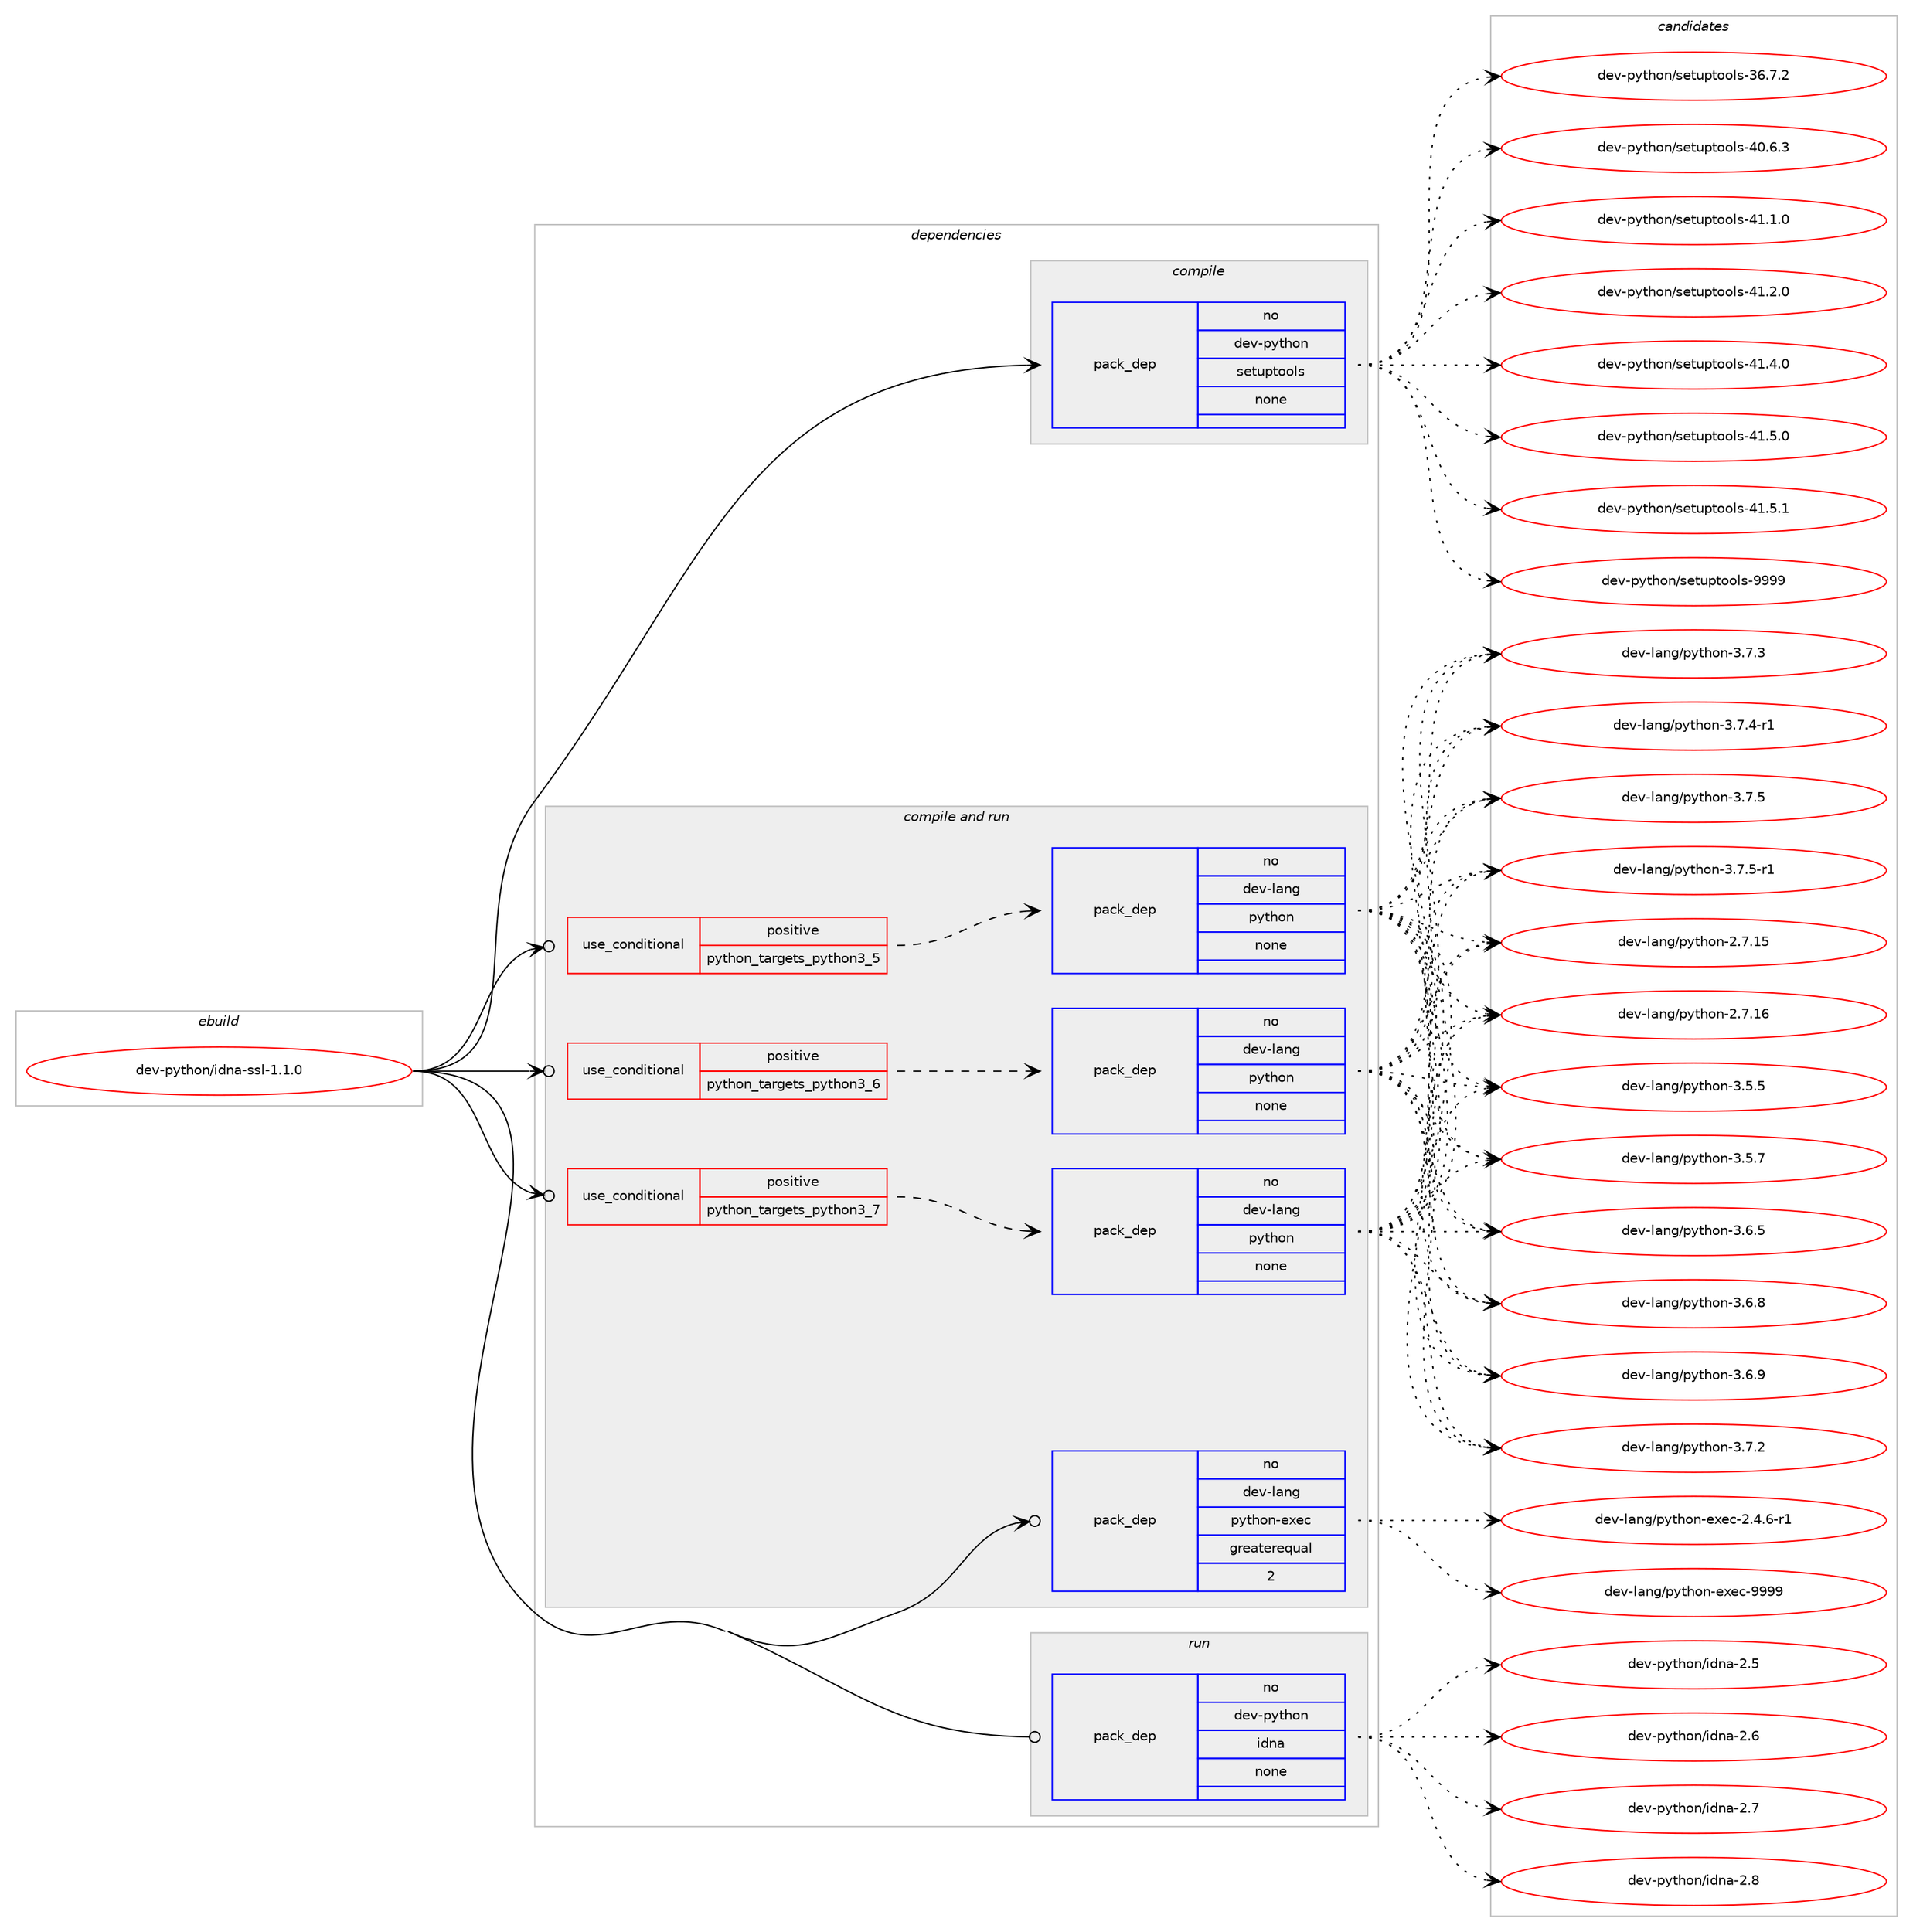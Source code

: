digraph prolog {

# *************
# Graph options
# *************

newrank=true;
concentrate=true;
compound=true;
graph [rankdir=LR,fontname=Helvetica,fontsize=10,ranksep=1.5];#, ranksep=2.5, nodesep=0.2];
edge  [arrowhead=vee];
node  [fontname=Helvetica,fontsize=10];

# **********
# The ebuild
# **********

subgraph cluster_leftcol {
color=gray;
rank=same;
label=<<i>ebuild</i>>;
id [label="dev-python/idna-ssl-1.1.0", color=red, width=4, href="../dev-python/idna-ssl-1.1.0.svg"];
}

# ****************
# The dependencies
# ****************

subgraph cluster_midcol {
color=gray;
label=<<i>dependencies</i>>;
subgraph cluster_compile {
fillcolor="#eeeeee";
style=filled;
label=<<i>compile</i>>;
subgraph pack456626 {
dependency609191 [label=<<TABLE BORDER="0" CELLBORDER="1" CELLSPACING="0" CELLPADDING="4" WIDTH="220"><TR><TD ROWSPAN="6" CELLPADDING="30">pack_dep</TD></TR><TR><TD WIDTH="110">no</TD></TR><TR><TD>dev-python</TD></TR><TR><TD>setuptools</TD></TR><TR><TD>none</TD></TR><TR><TD></TD></TR></TABLE>>, shape=none, color=blue];
}
id:e -> dependency609191:w [weight=20,style="solid",arrowhead="vee"];
}
subgraph cluster_compileandrun {
fillcolor="#eeeeee";
style=filled;
label=<<i>compile and run</i>>;
subgraph cond140766 {
dependency609192 [label=<<TABLE BORDER="0" CELLBORDER="1" CELLSPACING="0" CELLPADDING="4"><TR><TD ROWSPAN="3" CELLPADDING="10">use_conditional</TD></TR><TR><TD>positive</TD></TR><TR><TD>python_targets_python3_5</TD></TR></TABLE>>, shape=none, color=red];
subgraph pack456627 {
dependency609193 [label=<<TABLE BORDER="0" CELLBORDER="1" CELLSPACING="0" CELLPADDING="4" WIDTH="220"><TR><TD ROWSPAN="6" CELLPADDING="30">pack_dep</TD></TR><TR><TD WIDTH="110">no</TD></TR><TR><TD>dev-lang</TD></TR><TR><TD>python</TD></TR><TR><TD>none</TD></TR><TR><TD></TD></TR></TABLE>>, shape=none, color=blue];
}
dependency609192:e -> dependency609193:w [weight=20,style="dashed",arrowhead="vee"];
}
id:e -> dependency609192:w [weight=20,style="solid",arrowhead="odotvee"];
subgraph cond140767 {
dependency609194 [label=<<TABLE BORDER="0" CELLBORDER="1" CELLSPACING="0" CELLPADDING="4"><TR><TD ROWSPAN="3" CELLPADDING="10">use_conditional</TD></TR><TR><TD>positive</TD></TR><TR><TD>python_targets_python3_6</TD></TR></TABLE>>, shape=none, color=red];
subgraph pack456628 {
dependency609195 [label=<<TABLE BORDER="0" CELLBORDER="1" CELLSPACING="0" CELLPADDING="4" WIDTH="220"><TR><TD ROWSPAN="6" CELLPADDING="30">pack_dep</TD></TR><TR><TD WIDTH="110">no</TD></TR><TR><TD>dev-lang</TD></TR><TR><TD>python</TD></TR><TR><TD>none</TD></TR><TR><TD></TD></TR></TABLE>>, shape=none, color=blue];
}
dependency609194:e -> dependency609195:w [weight=20,style="dashed",arrowhead="vee"];
}
id:e -> dependency609194:w [weight=20,style="solid",arrowhead="odotvee"];
subgraph cond140768 {
dependency609196 [label=<<TABLE BORDER="0" CELLBORDER="1" CELLSPACING="0" CELLPADDING="4"><TR><TD ROWSPAN="3" CELLPADDING="10">use_conditional</TD></TR><TR><TD>positive</TD></TR><TR><TD>python_targets_python3_7</TD></TR></TABLE>>, shape=none, color=red];
subgraph pack456629 {
dependency609197 [label=<<TABLE BORDER="0" CELLBORDER="1" CELLSPACING="0" CELLPADDING="4" WIDTH="220"><TR><TD ROWSPAN="6" CELLPADDING="30">pack_dep</TD></TR><TR><TD WIDTH="110">no</TD></TR><TR><TD>dev-lang</TD></TR><TR><TD>python</TD></TR><TR><TD>none</TD></TR><TR><TD></TD></TR></TABLE>>, shape=none, color=blue];
}
dependency609196:e -> dependency609197:w [weight=20,style="dashed",arrowhead="vee"];
}
id:e -> dependency609196:w [weight=20,style="solid",arrowhead="odotvee"];
subgraph pack456630 {
dependency609198 [label=<<TABLE BORDER="0" CELLBORDER="1" CELLSPACING="0" CELLPADDING="4" WIDTH="220"><TR><TD ROWSPAN="6" CELLPADDING="30">pack_dep</TD></TR><TR><TD WIDTH="110">no</TD></TR><TR><TD>dev-lang</TD></TR><TR><TD>python-exec</TD></TR><TR><TD>greaterequal</TD></TR><TR><TD>2</TD></TR></TABLE>>, shape=none, color=blue];
}
id:e -> dependency609198:w [weight=20,style="solid",arrowhead="odotvee"];
}
subgraph cluster_run {
fillcolor="#eeeeee";
style=filled;
label=<<i>run</i>>;
subgraph pack456631 {
dependency609199 [label=<<TABLE BORDER="0" CELLBORDER="1" CELLSPACING="0" CELLPADDING="4" WIDTH="220"><TR><TD ROWSPAN="6" CELLPADDING="30">pack_dep</TD></TR><TR><TD WIDTH="110">no</TD></TR><TR><TD>dev-python</TD></TR><TR><TD>idna</TD></TR><TR><TD>none</TD></TR><TR><TD></TD></TR></TABLE>>, shape=none, color=blue];
}
id:e -> dependency609199:w [weight=20,style="solid",arrowhead="odot"];
}
}

# **************
# The candidates
# **************

subgraph cluster_choices {
rank=same;
color=gray;
label=<<i>candidates</i>>;

subgraph choice456626 {
color=black;
nodesep=1;
choice100101118451121211161041111104711510111611711211611111110811545515446554650 [label="dev-python/setuptools-36.7.2", color=red, width=4,href="../dev-python/setuptools-36.7.2.svg"];
choice100101118451121211161041111104711510111611711211611111110811545524846544651 [label="dev-python/setuptools-40.6.3", color=red, width=4,href="../dev-python/setuptools-40.6.3.svg"];
choice100101118451121211161041111104711510111611711211611111110811545524946494648 [label="dev-python/setuptools-41.1.0", color=red, width=4,href="../dev-python/setuptools-41.1.0.svg"];
choice100101118451121211161041111104711510111611711211611111110811545524946504648 [label="dev-python/setuptools-41.2.0", color=red, width=4,href="../dev-python/setuptools-41.2.0.svg"];
choice100101118451121211161041111104711510111611711211611111110811545524946524648 [label="dev-python/setuptools-41.4.0", color=red, width=4,href="../dev-python/setuptools-41.4.0.svg"];
choice100101118451121211161041111104711510111611711211611111110811545524946534648 [label="dev-python/setuptools-41.5.0", color=red, width=4,href="../dev-python/setuptools-41.5.0.svg"];
choice100101118451121211161041111104711510111611711211611111110811545524946534649 [label="dev-python/setuptools-41.5.1", color=red, width=4,href="../dev-python/setuptools-41.5.1.svg"];
choice10010111845112121116104111110471151011161171121161111111081154557575757 [label="dev-python/setuptools-9999", color=red, width=4,href="../dev-python/setuptools-9999.svg"];
dependency609191:e -> choice100101118451121211161041111104711510111611711211611111110811545515446554650:w [style=dotted,weight="100"];
dependency609191:e -> choice100101118451121211161041111104711510111611711211611111110811545524846544651:w [style=dotted,weight="100"];
dependency609191:e -> choice100101118451121211161041111104711510111611711211611111110811545524946494648:w [style=dotted,weight="100"];
dependency609191:e -> choice100101118451121211161041111104711510111611711211611111110811545524946504648:w [style=dotted,weight="100"];
dependency609191:e -> choice100101118451121211161041111104711510111611711211611111110811545524946524648:w [style=dotted,weight="100"];
dependency609191:e -> choice100101118451121211161041111104711510111611711211611111110811545524946534648:w [style=dotted,weight="100"];
dependency609191:e -> choice100101118451121211161041111104711510111611711211611111110811545524946534649:w [style=dotted,weight="100"];
dependency609191:e -> choice10010111845112121116104111110471151011161171121161111111081154557575757:w [style=dotted,weight="100"];
}
subgraph choice456627 {
color=black;
nodesep=1;
choice10010111845108971101034711212111610411111045504655464953 [label="dev-lang/python-2.7.15", color=red, width=4,href="../dev-lang/python-2.7.15.svg"];
choice10010111845108971101034711212111610411111045504655464954 [label="dev-lang/python-2.7.16", color=red, width=4,href="../dev-lang/python-2.7.16.svg"];
choice100101118451089711010347112121116104111110455146534653 [label="dev-lang/python-3.5.5", color=red, width=4,href="../dev-lang/python-3.5.5.svg"];
choice100101118451089711010347112121116104111110455146534655 [label="dev-lang/python-3.5.7", color=red, width=4,href="../dev-lang/python-3.5.7.svg"];
choice100101118451089711010347112121116104111110455146544653 [label="dev-lang/python-3.6.5", color=red, width=4,href="../dev-lang/python-3.6.5.svg"];
choice100101118451089711010347112121116104111110455146544656 [label="dev-lang/python-3.6.8", color=red, width=4,href="../dev-lang/python-3.6.8.svg"];
choice100101118451089711010347112121116104111110455146544657 [label="dev-lang/python-3.6.9", color=red, width=4,href="../dev-lang/python-3.6.9.svg"];
choice100101118451089711010347112121116104111110455146554650 [label="dev-lang/python-3.7.2", color=red, width=4,href="../dev-lang/python-3.7.2.svg"];
choice100101118451089711010347112121116104111110455146554651 [label="dev-lang/python-3.7.3", color=red, width=4,href="../dev-lang/python-3.7.3.svg"];
choice1001011184510897110103471121211161041111104551465546524511449 [label="dev-lang/python-3.7.4-r1", color=red, width=4,href="../dev-lang/python-3.7.4-r1.svg"];
choice100101118451089711010347112121116104111110455146554653 [label="dev-lang/python-3.7.5", color=red, width=4,href="../dev-lang/python-3.7.5.svg"];
choice1001011184510897110103471121211161041111104551465546534511449 [label="dev-lang/python-3.7.5-r1", color=red, width=4,href="../dev-lang/python-3.7.5-r1.svg"];
dependency609193:e -> choice10010111845108971101034711212111610411111045504655464953:w [style=dotted,weight="100"];
dependency609193:e -> choice10010111845108971101034711212111610411111045504655464954:w [style=dotted,weight="100"];
dependency609193:e -> choice100101118451089711010347112121116104111110455146534653:w [style=dotted,weight="100"];
dependency609193:e -> choice100101118451089711010347112121116104111110455146534655:w [style=dotted,weight="100"];
dependency609193:e -> choice100101118451089711010347112121116104111110455146544653:w [style=dotted,weight="100"];
dependency609193:e -> choice100101118451089711010347112121116104111110455146544656:w [style=dotted,weight="100"];
dependency609193:e -> choice100101118451089711010347112121116104111110455146544657:w [style=dotted,weight="100"];
dependency609193:e -> choice100101118451089711010347112121116104111110455146554650:w [style=dotted,weight="100"];
dependency609193:e -> choice100101118451089711010347112121116104111110455146554651:w [style=dotted,weight="100"];
dependency609193:e -> choice1001011184510897110103471121211161041111104551465546524511449:w [style=dotted,weight="100"];
dependency609193:e -> choice100101118451089711010347112121116104111110455146554653:w [style=dotted,weight="100"];
dependency609193:e -> choice1001011184510897110103471121211161041111104551465546534511449:w [style=dotted,weight="100"];
}
subgraph choice456628 {
color=black;
nodesep=1;
choice10010111845108971101034711212111610411111045504655464953 [label="dev-lang/python-2.7.15", color=red, width=4,href="../dev-lang/python-2.7.15.svg"];
choice10010111845108971101034711212111610411111045504655464954 [label="dev-lang/python-2.7.16", color=red, width=4,href="../dev-lang/python-2.7.16.svg"];
choice100101118451089711010347112121116104111110455146534653 [label="dev-lang/python-3.5.5", color=red, width=4,href="../dev-lang/python-3.5.5.svg"];
choice100101118451089711010347112121116104111110455146534655 [label="dev-lang/python-3.5.7", color=red, width=4,href="../dev-lang/python-3.5.7.svg"];
choice100101118451089711010347112121116104111110455146544653 [label="dev-lang/python-3.6.5", color=red, width=4,href="../dev-lang/python-3.6.5.svg"];
choice100101118451089711010347112121116104111110455146544656 [label="dev-lang/python-3.6.8", color=red, width=4,href="../dev-lang/python-3.6.8.svg"];
choice100101118451089711010347112121116104111110455146544657 [label="dev-lang/python-3.6.9", color=red, width=4,href="../dev-lang/python-3.6.9.svg"];
choice100101118451089711010347112121116104111110455146554650 [label="dev-lang/python-3.7.2", color=red, width=4,href="../dev-lang/python-3.7.2.svg"];
choice100101118451089711010347112121116104111110455146554651 [label="dev-lang/python-3.7.3", color=red, width=4,href="../dev-lang/python-3.7.3.svg"];
choice1001011184510897110103471121211161041111104551465546524511449 [label="dev-lang/python-3.7.4-r1", color=red, width=4,href="../dev-lang/python-3.7.4-r1.svg"];
choice100101118451089711010347112121116104111110455146554653 [label="dev-lang/python-3.7.5", color=red, width=4,href="../dev-lang/python-3.7.5.svg"];
choice1001011184510897110103471121211161041111104551465546534511449 [label="dev-lang/python-3.7.5-r1", color=red, width=4,href="../dev-lang/python-3.7.5-r1.svg"];
dependency609195:e -> choice10010111845108971101034711212111610411111045504655464953:w [style=dotted,weight="100"];
dependency609195:e -> choice10010111845108971101034711212111610411111045504655464954:w [style=dotted,weight="100"];
dependency609195:e -> choice100101118451089711010347112121116104111110455146534653:w [style=dotted,weight="100"];
dependency609195:e -> choice100101118451089711010347112121116104111110455146534655:w [style=dotted,weight="100"];
dependency609195:e -> choice100101118451089711010347112121116104111110455146544653:w [style=dotted,weight="100"];
dependency609195:e -> choice100101118451089711010347112121116104111110455146544656:w [style=dotted,weight="100"];
dependency609195:e -> choice100101118451089711010347112121116104111110455146544657:w [style=dotted,weight="100"];
dependency609195:e -> choice100101118451089711010347112121116104111110455146554650:w [style=dotted,weight="100"];
dependency609195:e -> choice100101118451089711010347112121116104111110455146554651:w [style=dotted,weight="100"];
dependency609195:e -> choice1001011184510897110103471121211161041111104551465546524511449:w [style=dotted,weight="100"];
dependency609195:e -> choice100101118451089711010347112121116104111110455146554653:w [style=dotted,weight="100"];
dependency609195:e -> choice1001011184510897110103471121211161041111104551465546534511449:w [style=dotted,weight="100"];
}
subgraph choice456629 {
color=black;
nodesep=1;
choice10010111845108971101034711212111610411111045504655464953 [label="dev-lang/python-2.7.15", color=red, width=4,href="../dev-lang/python-2.7.15.svg"];
choice10010111845108971101034711212111610411111045504655464954 [label="dev-lang/python-2.7.16", color=red, width=4,href="../dev-lang/python-2.7.16.svg"];
choice100101118451089711010347112121116104111110455146534653 [label="dev-lang/python-3.5.5", color=red, width=4,href="../dev-lang/python-3.5.5.svg"];
choice100101118451089711010347112121116104111110455146534655 [label="dev-lang/python-3.5.7", color=red, width=4,href="../dev-lang/python-3.5.7.svg"];
choice100101118451089711010347112121116104111110455146544653 [label="dev-lang/python-3.6.5", color=red, width=4,href="../dev-lang/python-3.6.5.svg"];
choice100101118451089711010347112121116104111110455146544656 [label="dev-lang/python-3.6.8", color=red, width=4,href="../dev-lang/python-3.6.8.svg"];
choice100101118451089711010347112121116104111110455146544657 [label="dev-lang/python-3.6.9", color=red, width=4,href="../dev-lang/python-3.6.9.svg"];
choice100101118451089711010347112121116104111110455146554650 [label="dev-lang/python-3.7.2", color=red, width=4,href="../dev-lang/python-3.7.2.svg"];
choice100101118451089711010347112121116104111110455146554651 [label="dev-lang/python-3.7.3", color=red, width=4,href="../dev-lang/python-3.7.3.svg"];
choice1001011184510897110103471121211161041111104551465546524511449 [label="dev-lang/python-3.7.4-r1", color=red, width=4,href="../dev-lang/python-3.7.4-r1.svg"];
choice100101118451089711010347112121116104111110455146554653 [label="dev-lang/python-3.7.5", color=red, width=4,href="../dev-lang/python-3.7.5.svg"];
choice1001011184510897110103471121211161041111104551465546534511449 [label="dev-lang/python-3.7.5-r1", color=red, width=4,href="../dev-lang/python-3.7.5-r1.svg"];
dependency609197:e -> choice10010111845108971101034711212111610411111045504655464953:w [style=dotted,weight="100"];
dependency609197:e -> choice10010111845108971101034711212111610411111045504655464954:w [style=dotted,weight="100"];
dependency609197:e -> choice100101118451089711010347112121116104111110455146534653:w [style=dotted,weight="100"];
dependency609197:e -> choice100101118451089711010347112121116104111110455146534655:w [style=dotted,weight="100"];
dependency609197:e -> choice100101118451089711010347112121116104111110455146544653:w [style=dotted,weight="100"];
dependency609197:e -> choice100101118451089711010347112121116104111110455146544656:w [style=dotted,weight="100"];
dependency609197:e -> choice100101118451089711010347112121116104111110455146544657:w [style=dotted,weight="100"];
dependency609197:e -> choice100101118451089711010347112121116104111110455146554650:w [style=dotted,weight="100"];
dependency609197:e -> choice100101118451089711010347112121116104111110455146554651:w [style=dotted,weight="100"];
dependency609197:e -> choice1001011184510897110103471121211161041111104551465546524511449:w [style=dotted,weight="100"];
dependency609197:e -> choice100101118451089711010347112121116104111110455146554653:w [style=dotted,weight="100"];
dependency609197:e -> choice1001011184510897110103471121211161041111104551465546534511449:w [style=dotted,weight="100"];
}
subgraph choice456630 {
color=black;
nodesep=1;
choice10010111845108971101034711212111610411111045101120101994550465246544511449 [label="dev-lang/python-exec-2.4.6-r1", color=red, width=4,href="../dev-lang/python-exec-2.4.6-r1.svg"];
choice10010111845108971101034711212111610411111045101120101994557575757 [label="dev-lang/python-exec-9999", color=red, width=4,href="../dev-lang/python-exec-9999.svg"];
dependency609198:e -> choice10010111845108971101034711212111610411111045101120101994550465246544511449:w [style=dotted,weight="100"];
dependency609198:e -> choice10010111845108971101034711212111610411111045101120101994557575757:w [style=dotted,weight="100"];
}
subgraph choice456631 {
color=black;
nodesep=1;
choice10010111845112121116104111110471051001109745504653 [label="dev-python/idna-2.5", color=red, width=4,href="../dev-python/idna-2.5.svg"];
choice10010111845112121116104111110471051001109745504654 [label="dev-python/idna-2.6", color=red, width=4,href="../dev-python/idna-2.6.svg"];
choice10010111845112121116104111110471051001109745504655 [label="dev-python/idna-2.7", color=red, width=4,href="../dev-python/idna-2.7.svg"];
choice10010111845112121116104111110471051001109745504656 [label="dev-python/idna-2.8", color=red, width=4,href="../dev-python/idna-2.8.svg"];
dependency609199:e -> choice10010111845112121116104111110471051001109745504653:w [style=dotted,weight="100"];
dependency609199:e -> choice10010111845112121116104111110471051001109745504654:w [style=dotted,weight="100"];
dependency609199:e -> choice10010111845112121116104111110471051001109745504655:w [style=dotted,weight="100"];
dependency609199:e -> choice10010111845112121116104111110471051001109745504656:w [style=dotted,weight="100"];
}
}

}
